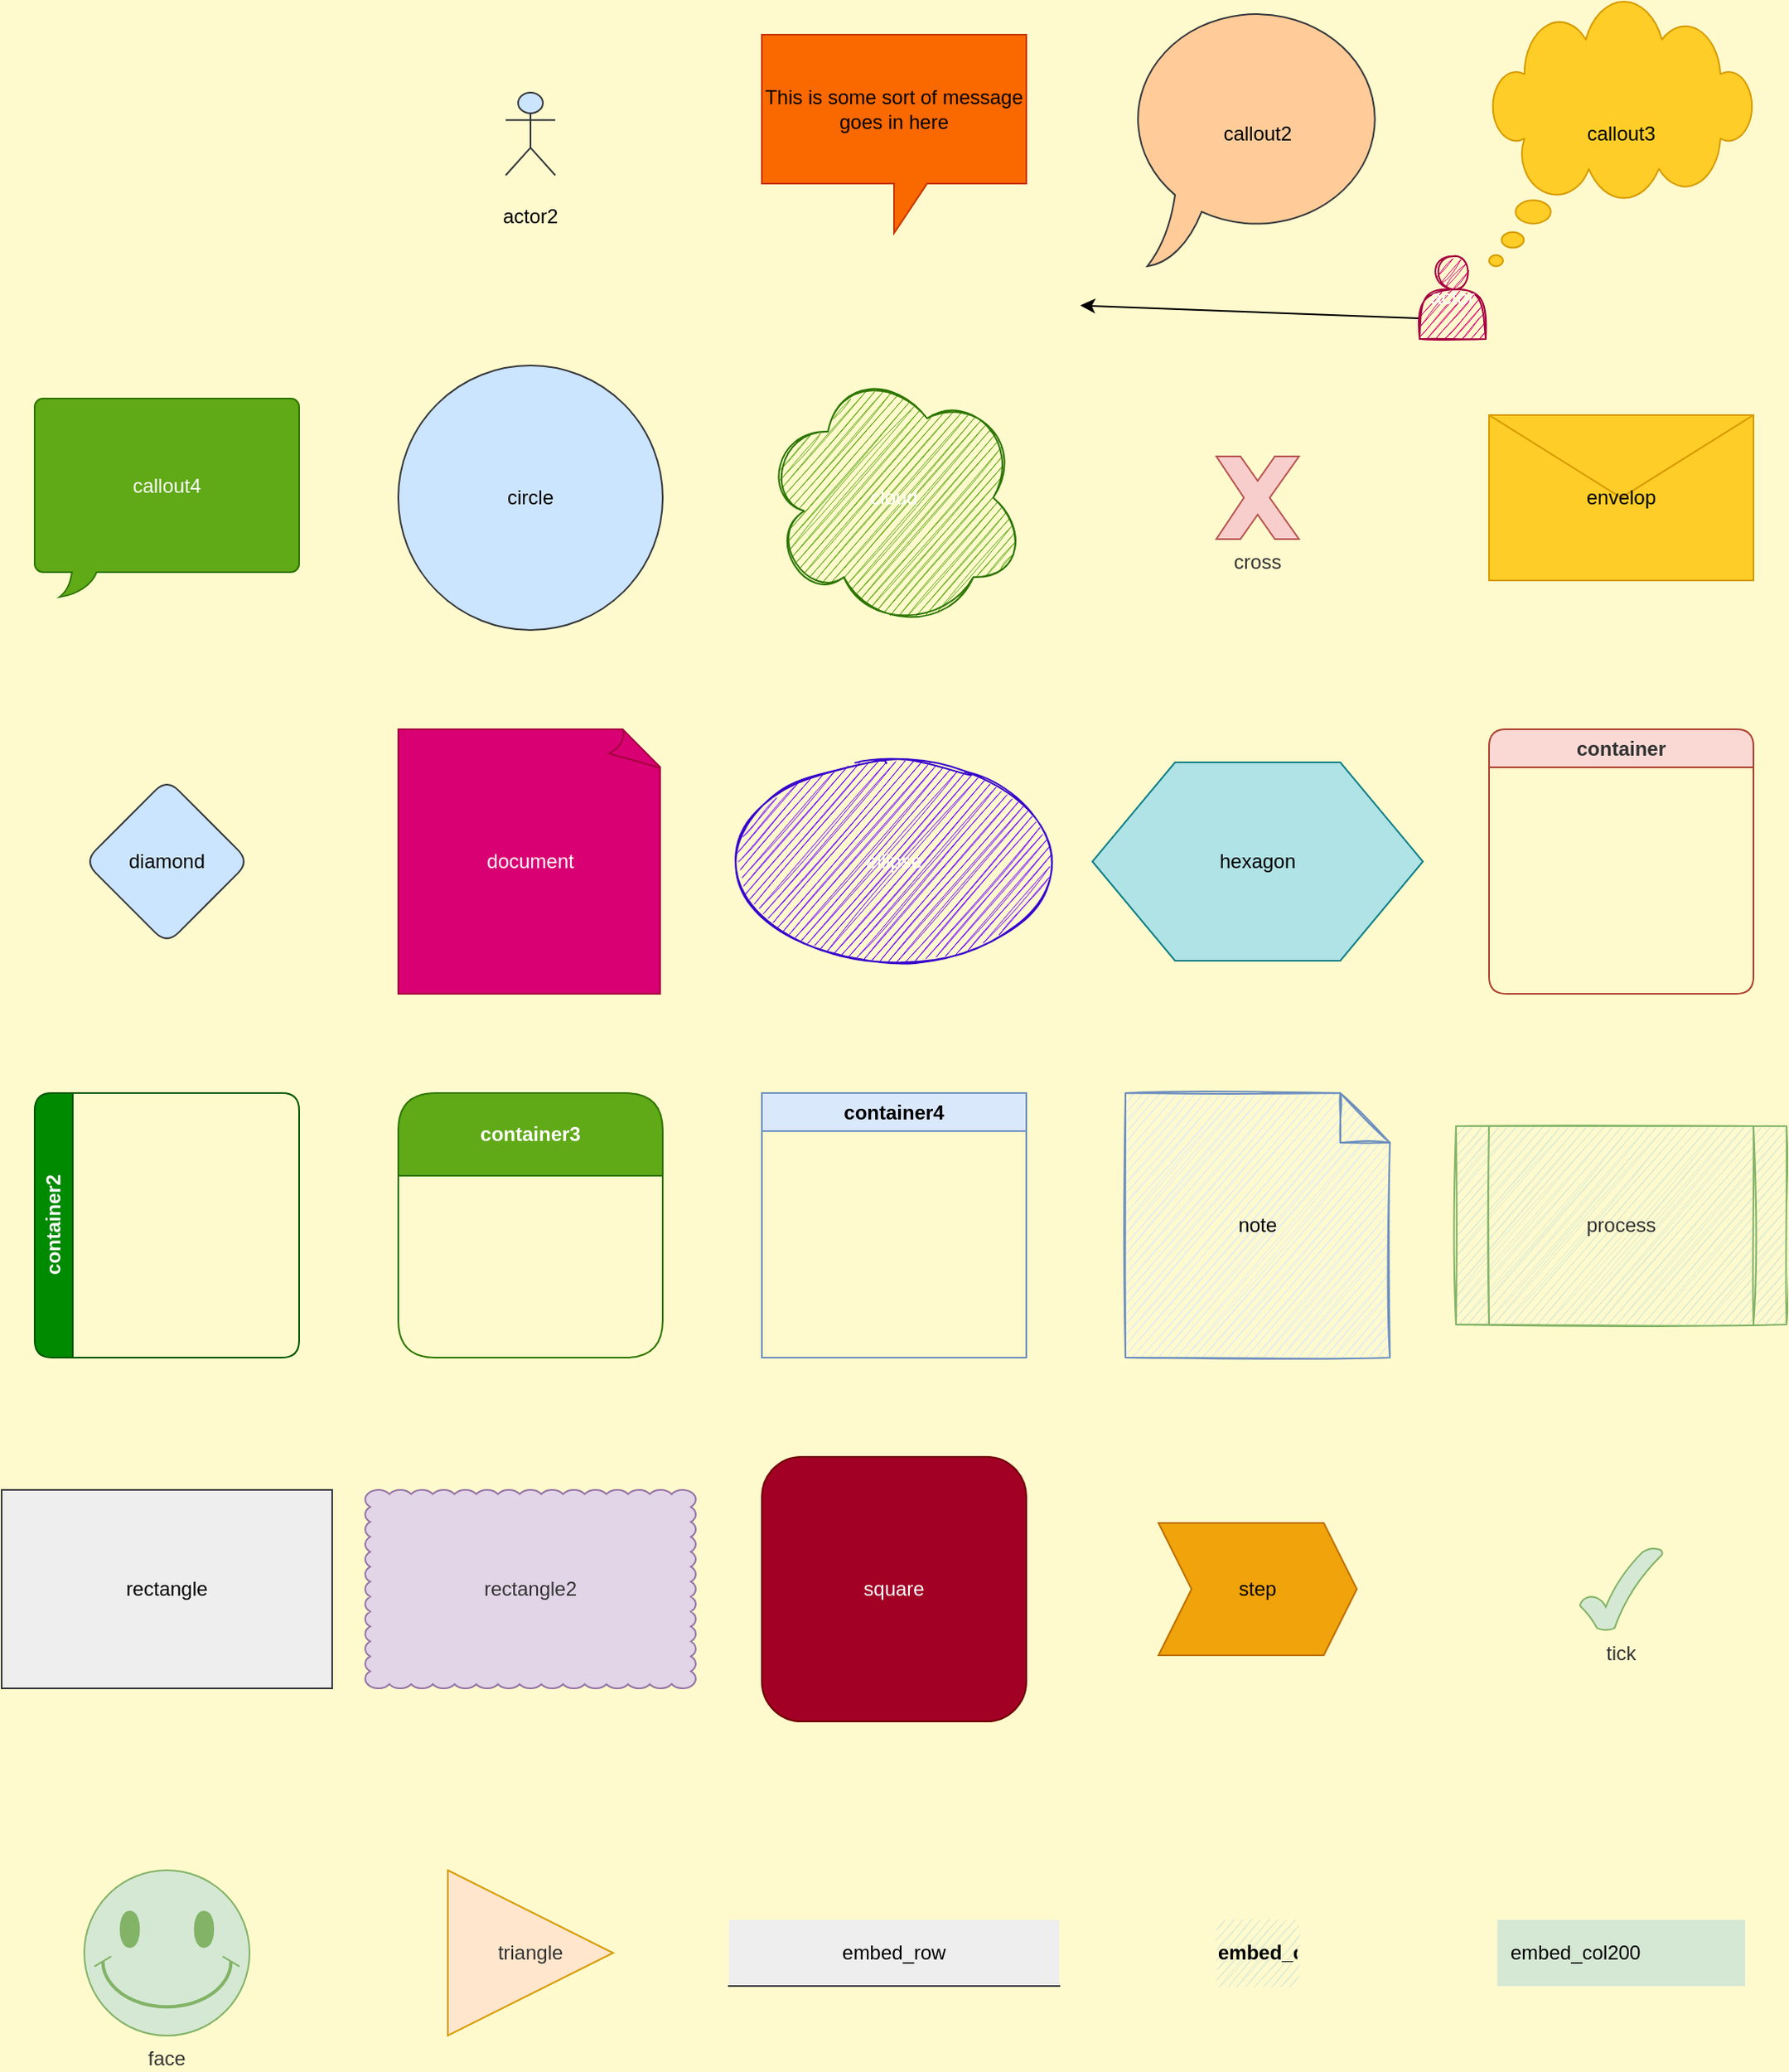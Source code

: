 <mxfile>
    <diagram id="FOE" name="Samples">
        <mxGraphModel dx="1753" dy="583" grid="0" gridSize="10" guides="1" tooltips="1" connect="1" arrows="1" fold="1" page="1" pageScale="1" pageWidth="1169" pageHeight="827" background="#FFFACD" math="0" shadow="0">
            <root>
                <mxCell id="page_root_FOE"/>
                <mxCell id="node_root_FOE" parent="page_root_FOE"/>
                <mxCell id="0" style="edgeStyle=none;html=1;exitX=0;exitY=0.75;exitDx=0;exitDy=0;" edge="1" parent="node_root_FOE" source="FOE-2">
                    <mxGeometry relative="1" as="geometry">
                        <mxPoint x="712.655" y="263.716" as="targetPoint"/>
                    </mxGeometry>
                </mxCell>
                <mxCell id="FOE-2" value="actor" style="shape=actor;whiteSpace=wrap;html=1;rounded=0;sketch=1;fillColor=#d80073;strokeColor=#A50040;fontColor=#ffffff" parent="node_root_FOE" vertex="1">
                    <mxGeometry x="918" y="234" width="40" height="50" as="geometry"/>
                </mxCell>
                <mxCell id="FOE-3" value="actor2" style="shape=umlActor;verticalLabelPosition=bottom;outlineConnect=1;whiteSpace=wrap;html=1;rounded=0;sketch=0;fillColor=#cce5ff;strokeColor=#36393d;fontColor=#000000" parent="node_root_FOE" vertex="1">
                    <mxGeometry x="365" y="135" width="30" height="50" as="geometry"/>
                </mxCell>
                <mxCell id="FOE-4" value="This is some sort of message goes in here&lt;br&gt;" style="shape=callout;whiteSpace=wrap;html=1;rounded=0;sketch=0;fillColor=#fa6800;strokeColor=#C73500;fontColor=#000000" parent="node_root_FOE" vertex="1">
                    <mxGeometry x="520" y="100" width="160" height="120" as="geometry"/>
                </mxCell>
                <mxCell id="FOE-5" value="callout2" style="shape=mxgraph.basic.oval_callout;whiteSpace=wrap;html=1;rounded=1;sketch=0;fillColor=#ffcc99;strokeColor=#36393d;fontColor=#000000" parent="node_root_FOE" vertex="1">
                    <mxGeometry x="740" y="80" width="160" height="160" as="geometry"/>
                </mxCell>
                <mxCell id="FOE-6" value="callout3" style="shape=mxgraph.basic.cloud_callout;whiteSpace=wrap;html=1;rounded=0;sketch=0;fillColor=#ffcd28;strokeColor=#d79b00;fontColor=#000000;gradient=#ffa500" parent="node_root_FOE" vertex="1">
                    <mxGeometry x="960" y="80" width="160" height="160" as="geometry"/>
                </mxCell>
                <mxCell id="FOE-7" value="callout4" style="shape=mxgraph.basic.roundRectCallout;dx=30;dy=15;size=5;boundedLbl=1;;whiteSpace=wrap;html=1;rounded=0;sketch=0;fillColor=#60a917;strokeColor=#2D7600;fontColor=#ffffff" parent="node_root_FOE" vertex="1">
                    <mxGeometry x="80" y="320" width="160" height="120" as="geometry"/>
                </mxCell>
                <mxCell id="FOE-8" value="circle" style="ellipse;whiteSpace=wrap;html=1;rounded=1;sketch=0;fillColor=#cce5ff;strokeColor=#36393d;fontColor=#000000" parent="node_root_FOE" vertex="1">
                    <mxGeometry x="300" y="300" width="160" height="160" as="geometry"/>
                </mxCell>
                <mxCell id="FOE-9" value="cloud" style="shape=cloud;whiteSpace=wrap;html=1;rounded=1;sketch=1;fillColor=#60a917;strokeColor=#2D7600;fontColor=#ffffff" parent="node_root_FOE" vertex="1">
                    <mxGeometry x="520" y="300" width="160" height="160" as="geometry"/>
                </mxCell>
                <mxCell id="FOE-10" value="cross" style="verticalLabelPosition=bottom;verticalAlign=top;html=1;shape=mxgraph.basic.x;whiteSpace=wrap;html=1;rounded=1;sketch=0;fillColor=#f8cecc;strokeColor=#b85450;fontColor=#333333" parent="node_root_FOE" vertex="1">
                    <mxGeometry x="795" y="355" width="50" height="50" as="geometry"/>
                </mxCell>
                <mxCell id="FOE-11" value="envelop" style="shape=message;whiteSpace=wrap;html=1;rounded=0;sketch=0;fillColor=#ffcd28;strokeColor=#d79b00;fontColor=#000000;gradient=#ffa500" parent="node_root_FOE" vertex="1">
                    <mxGeometry x="960" y="330" width="160" height="100" as="geometry"/>
                </mxCell>
                <mxCell id="FOE-12" value="diamond" style="rhombus;whiteSpace=wrap;html=1;rounded=1;sketch=0;fillColor=#cce5ff;strokeColor=#36393d;fontColor=#000000" parent="node_root_FOE" vertex="1">
                    <mxGeometry x="110" y="550" width="100" height="100" as="geometry"/>
                </mxCell>
                <mxCell id="FOE-13" value="document" style="shape=mxgraph.basic.document;whiteSpace=wrap;html=1;rounded=0;sketch=0;fillColor=#d80073;strokeColor=#A50040;fontColor=#ffffff" parent="node_root_FOE" vertex="1">
                    <mxGeometry x="300" y="520" width="160" height="160" as="geometry"/>
                </mxCell>
                <mxCell id="FOE-14" value="ellipse" style="ellipse;whiteSpace=wrap;html=1;rounded=0;sketch=1;fillColor=#6a00ff;strokeColor=#3700CC;fontColor=#ffffff" parent="node_root_FOE" vertex="1">
                    <mxGeometry x="500" y="540" width="200" height="120" as="geometry"/>
                </mxCell>
                <mxCell id="FOE-15" value="hexagon" style="shape=hexagon;whiteSpace=wrap;html=1;rounded=0;sketch=0;fillColor=#b0e3e6;strokeColor=#0e8088;fontColor=#000000" parent="node_root_FOE" vertex="1">
                    <mxGeometry x="720" y="540" width="200" height="120" as="geometry"/>
                </mxCell>
                <mxCell id="FOE-16" value="container" style="swimlane;whiteSpace=wrap;html=1;rounded=1;sketch=0;fillColor=#fad9d5;strokeColor=#ae4132;fontColor=#333333" parent="node_root_FOE" vertex="1">
                    <mxGeometry x="960" y="520" width="160" height="160" as="geometry"/>
                </mxCell>
                <mxCell id="FOE-17" value="container2" style="swimlane;horizontal=0;whiteSpace=wrap;html=1;rounded=1;sketch=0;fillColor=#008a00;strokeColor=#005700;fontColor=#ffffff" parent="node_root_FOE" vertex="1">
                    <mxGeometry x="80" y="740" width="160" height="160" as="geometry"/>
                </mxCell>
                <mxCell id="FOE-18" value="container3" style="swimlane;startSize=50;whiteSpace=wrap;html=1;rounded=1;sketch=0;fillColor=#60a917;strokeColor=#2D7600;fontColor=#ffffff" parent="node_root_FOE" vertex="1">
                    <mxGeometry x="300" y="740" width="160" height="160" as="geometry"/>
                </mxCell>
                <mxCell id="FOE-19" value="container4" style="swimlane;resizable=0;whiteSpace=wrap;html=1;rounded=0;sketch=0;fillColor=#dae8fc;strokeColor=#6c8ebf;fontColor=#000000;gradient=#7ea6e0" parent="node_root_FOE" vertex="1">
                    <mxGeometry x="520" y="740" width="160" height="160" as="geometry"/>
                </mxCell>
                <mxCell id="FOE-20" value="note" style="shape=note;whiteSpace=wrap;html=1;rounded=0;sketch=1;fillColor=#dae8fc;strokeColor=#6c8ebf;fontColor=#000000;gradient=#7ea6e0" parent="node_root_FOE" vertex="1">
                    <mxGeometry x="740" y="740" width="160" height="160" as="geometry"/>
                </mxCell>
                <mxCell id="FOE-21" value="process" style="shape=process;whiteSpace=wrap;html=1;rounded=0;sketch=1;fillColor=#d5e8d4;strokeColor=#82b366;fontColor=#333333" parent="node_root_FOE" vertex="1">
                    <mxGeometry x="940" y="760" width="200" height="120" as="geometry"/>
                </mxCell>
                <mxCell id="FOE-22" value="rectangle" style="whiteSpace=wrap;html=1;rounded=0;sketch=0;fillColor=#eeeeee;strokeColor=#36393d;fontColor=#000000" parent="node_root_FOE" vertex="1">
                    <mxGeometry x="60" y="980" width="200" height="120" as="geometry"/>
                </mxCell>
                <mxCell id="FOE-23" value="rectangle2" style="shape=mxgraph.basic.cloud_rect;whiteSpace=wrap;html=1;rounded=0;sketch=0;fillColor=#e1d5e7;strokeColor=#9673a6;fontColor=#333333" parent="node_root_FOE" vertex="1">
                    <mxGeometry x="280" y="980" width="200" height="120" as="geometry"/>
                </mxCell>
                <mxCell id="FOE-24" value="square" style="whiteSpace=wrap;html=1;rounded=1;sketch=0;fillColor=#a20025;strokeColor=#6F0000;fontColor=#ffffff" parent="node_root_FOE" vertex="1">
                    <mxGeometry x="520" y="960" width="160" height="160" as="geometry"/>
                </mxCell>
                <mxCell id="FOE-25" value="step" style="shape=step;perimeter=stepPerimeter;fixedSize=1;whiteSpace=wrap;html=1;rounded=0;sketch=0;fillColor=#f0a30a;strokeColor=#BD7000;fontColor=#000000" parent="node_root_FOE" vertex="1">
                    <mxGeometry x="760" y="1000" width="120" height="80" as="geometry"/>
                </mxCell>
                <mxCell id="FOE-26" value="tick" style="verticalLabelPosition=bottom;verticalAlign=top;shape=mxgraph.basic.tick;whiteSpace=wrap;html=1;rounded=0;sketch=0;fillColor=#d5e8d4;strokeColor=#82b366;fontColor=#333333" parent="node_root_FOE" vertex="1">
                    <mxGeometry x="1015" y="1015" width="50" height="50" as="geometry"/>
                </mxCell>
                <mxCell id="FOE-27" value="face" style="verticalLabelPosition=bottom;verticalAlign=top;shape=mxgraph.basic.smiley;whiteSpace=wrap;html=1;rounded=1;sketch=0;fillColor=#d5e8d4;strokeColor=#82b366;fontColor=#333333" parent="node_root_FOE" vertex="1">
                    <mxGeometry x="110" y="1210" width="100" height="100" as="geometry"/>
                </mxCell>
                <mxCell id="FOE-28" value="triangle" style="triangle;whiteSpace=wrap;html=1;rounded=0;sketch=0;fillColor=#ffe6cc;strokeColor=#d79b00;fontColor=#333333" parent="node_root_FOE" vertex="1">
                    <mxGeometry x="330" y="1210" width="100" height="100" as="geometry"/>
                </mxCell>
                <mxCell id="FOE-29" value="embed_row" style="shape=partialRectangle;collapsible=0;dropTarget=0;pointerEvents=0;top=0;left=0;bottom=1;right=0;points=[[0,0.5],[1,0.5]];portConstraint=eastwest;whiteSpace=wrap;html=1;rounded=0;sketch=0;fillColor=#eeeeee;strokeColor=#36393d;fontColor=#000000" parent="node_root_FOE" vertex="1">
                    <mxGeometry x="500" y="1240" width="200" height="40" as="geometry"/>
                </mxCell>
                <mxCell id="FOE-30" value="embed_col50" style="shape=partialRectangle;connectable=0;top=0;left=0;bottom=0;right=0;fontStyle=1;overflow=hidden;whiteSpace=wrap;html=1;rounded=0;sketch=1;fillColor=#d5e8d4;strokeColor=#82b366;fontColor=#000000;gradient=#97d077" parent="node_root_FOE" vertex="1">
                    <mxGeometry x="795" y="1240" width="50" height="40" as="geometry"/>
                </mxCell>
                <mxCell id="FOE-31" value="embed_col200" style="shape=partialRectangle;connectable=0;top=0;left=0;bottom=0;right=0;align=left;spacingLeft=6;overflow=hidden;whiteSpace=wrap;html=1;rounded=0;sketch=0;fillColor=#d5e8d4;strokeColor=#82b366;fontColor=#000000;gradient=#97d077" parent="node_root_FOE" vertex="1">
                    <mxGeometry x="965" y="1240" width="150" height="40" as="geometry"/>
                </mxCell>
            </root>
        </mxGraphModel>
    </diagram>
</mxfile>